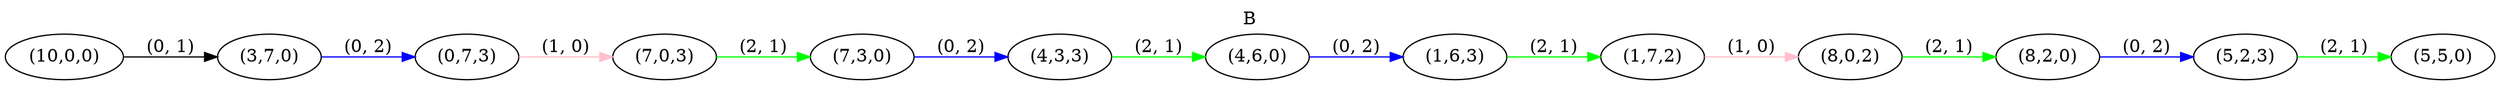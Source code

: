 digraph {
rankdir=LR;
labelloc="t";
label="B";
"(10,0,0)"->"(3,7,0)" [color = black][label="(0, 1)"]
"(3,7,0)"->"(0,7,3)" [color = blue][label="(0, 2)"]
"(0,7,3)"->"(7,0,3)" [color = pink][label="(1, 0)"]
"(7,0,3)"->"(7,3,0)" [color = green][label="(2, 1)"]
"(7,3,0)"->"(4,3,3)" [color = blue][label="(0, 2)"]
"(4,3,3)"->"(4,6,0)" [color = green][label="(2, 1)"]
"(4,6,0)"->"(1,6,3)" [color = blue][label="(0, 2)"]
"(1,6,3)"->"(1,7,2)" [color = green][label="(2, 1)"]
"(1,7,2)"->"(8,0,2)" [color = pink][label="(1, 0)"]
"(8,0,2)"->"(8,2,0)" [color = green][label="(2, 1)"]
"(8,2,0)"->"(5,2,3)" [color = blue][label="(0, 2)"]
"(5,2,3)"->"(5,5,0)" [color = green][label="(2, 1)"]
}

